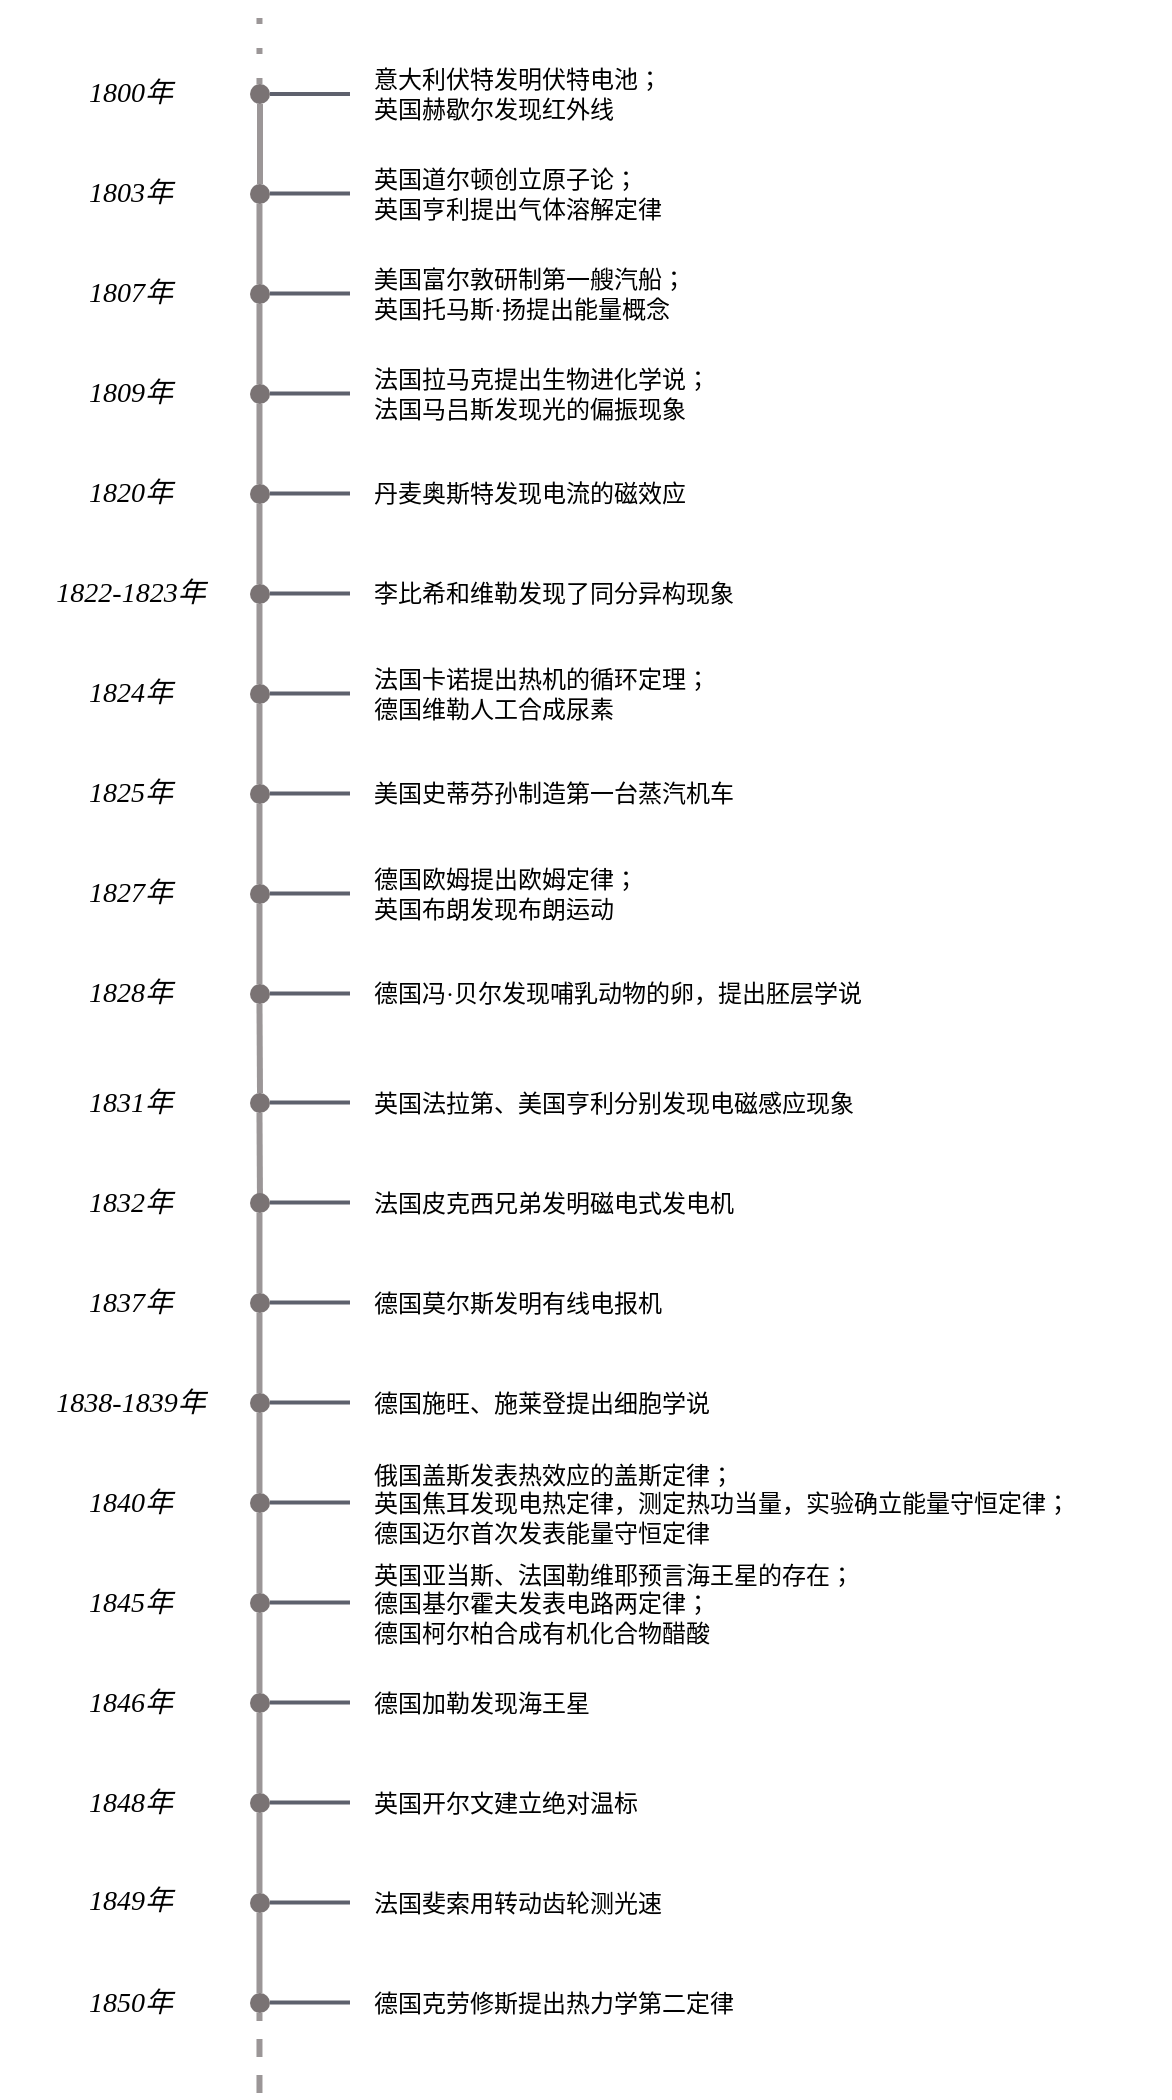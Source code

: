 <mxfile version="21.2.1" type="device">
  <diagram name="第 1 页" id="E8oEpTzGUvyuNaN51fWy">
    <mxGraphModel dx="657" dy="426" grid="1" gridSize="10" guides="1" tooltips="1" connect="1" arrows="1" fold="1" page="1" pageScale="1" pageWidth="827" pageHeight="1169" math="0" shadow="0">
      <root>
        <mxCell id="0" />
        <mxCell id="1" parent="0" />
        <mxCell id="lFroKfWNAPlT9c4xP5ak-36" value="" style="ellipse;whiteSpace=wrap;html=1;aspect=fixed;strokeColor=none;fillColor=#7a7374;" parent="1" vertex="1">
          <mxGeometry x="270" y="80" width="10" height="10" as="geometry" />
        </mxCell>
        <mxCell id="lFroKfWNAPlT9c4xP5ak-37" value="" style="ellipse;whiteSpace=wrap;html=1;aspect=fixed;strokeColor=none;fillColor=#7a7374;" parent="1" vertex="1">
          <mxGeometry x="270" y="130" width="10" height="10" as="geometry" />
        </mxCell>
        <mxCell id="lFroKfWNAPlT9c4xP5ak-38" value="" style="ellipse;whiteSpace=wrap;html=1;aspect=fixed;strokeColor=none;fillColor=#7a7374;" parent="1" vertex="1">
          <mxGeometry x="270" y="180" width="10" height="10" as="geometry" />
        </mxCell>
        <mxCell id="lFroKfWNAPlT9c4xP5ak-39" value="" style="ellipse;whiteSpace=wrap;html=1;aspect=fixed;strokeColor=none;fillColor=#7a7374;" parent="1" vertex="1">
          <mxGeometry x="270" y="230" width="10" height="10" as="geometry" />
        </mxCell>
        <mxCell id="lFroKfWNAPlT9c4xP5ak-40" value="" style="ellipse;whiteSpace=wrap;html=1;aspect=fixed;strokeColor=none;fillColor=#7a7374;" parent="1" vertex="1">
          <mxGeometry x="270" y="280" width="10" height="10" as="geometry" />
        </mxCell>
        <mxCell id="lFroKfWNAPlT9c4xP5ak-41" value="" style="ellipse;whiteSpace=wrap;html=1;aspect=fixed;strokeColor=none;fillColor=#7a7374;" parent="1" vertex="1">
          <mxGeometry x="270" y="330" width="10" height="10" as="geometry" />
        </mxCell>
        <mxCell id="lFroKfWNAPlT9c4xP5ak-42" value="" style="ellipse;whiteSpace=wrap;html=1;aspect=fixed;strokeColor=none;fillColor=#7a7374;" parent="1" vertex="1">
          <mxGeometry x="270" y="380" width="10" height="10" as="geometry" />
        </mxCell>
        <mxCell id="lFroKfWNAPlT9c4xP5ak-43" value="" style="ellipse;whiteSpace=wrap;html=1;aspect=fixed;strokeColor=none;fillColor=#7a7374;" parent="1" vertex="1">
          <mxGeometry x="270" y="430" width="10" height="10" as="geometry" />
        </mxCell>
        <mxCell id="lFroKfWNAPlT9c4xP5ak-44" value="" style="ellipse;whiteSpace=wrap;html=1;aspect=fixed;strokeColor=none;fillColor=#7a7374;" parent="1" vertex="1">
          <mxGeometry x="270" y="480" width="10" height="10" as="geometry" />
        </mxCell>
        <mxCell id="lFroKfWNAPlT9c4xP5ak-45" value="" style="ellipse;whiteSpace=wrap;html=1;aspect=fixed;strokeColor=none;fillColor=#7a7374;" parent="1" vertex="1">
          <mxGeometry x="270" y="530" width="10" height="10" as="geometry" />
        </mxCell>
        <mxCell id="lFroKfWNAPlT9c4xP5ak-46" value="" style="ellipse;whiteSpace=wrap;html=1;aspect=fixed;strokeColor=none;fillColor=#7a7374;" parent="1" vertex="1">
          <mxGeometry x="270" y="584.5" width="10" height="10" as="geometry" />
        </mxCell>
        <mxCell id="lFroKfWNAPlT9c4xP5ak-47" value="" style="ellipse;whiteSpace=wrap;html=1;aspect=fixed;strokeColor=none;fillColor=#7a7374;" parent="1" vertex="1">
          <mxGeometry x="270" y="634.5" width="10" height="10" as="geometry" />
        </mxCell>
        <mxCell id="lFroKfWNAPlT9c4xP5ak-48" value="" style="ellipse;whiteSpace=wrap;html=1;aspect=fixed;strokeColor=none;fillColor=#7a7374;" parent="1" vertex="1">
          <mxGeometry x="270" y="684.5" width="10" height="10" as="geometry" />
        </mxCell>
        <mxCell id="lFroKfWNAPlT9c4xP5ak-49" value="" style="ellipse;whiteSpace=wrap;html=1;aspect=fixed;strokeColor=none;fillColor=#7a7374;" parent="1" vertex="1">
          <mxGeometry x="270" y="734.5" width="10" height="10" as="geometry" />
        </mxCell>
        <mxCell id="lFroKfWNAPlT9c4xP5ak-50" value="" style="ellipse;whiteSpace=wrap;html=1;aspect=fixed;strokeColor=none;fillColor=#7a7374;" parent="1" vertex="1">
          <mxGeometry x="270" y="784.5" width="10" height="10" as="geometry" />
        </mxCell>
        <mxCell id="lFroKfWNAPlT9c4xP5ak-51" value="" style="ellipse;whiteSpace=wrap;html=1;aspect=fixed;strokeColor=none;fillColor=#7a7374;" parent="1" vertex="1">
          <mxGeometry x="270" y="834.5" width="10" height="10" as="geometry" />
        </mxCell>
        <mxCell id="lFroKfWNAPlT9c4xP5ak-52" value="" style="ellipse;whiteSpace=wrap;html=1;aspect=fixed;strokeColor=none;fillColor=#7a7374;" parent="1" vertex="1">
          <mxGeometry x="270" y="884.5" width="10" height="10" as="geometry" />
        </mxCell>
        <mxCell id="lFroKfWNAPlT9c4xP5ak-53" value="" style="ellipse;whiteSpace=wrap;html=1;aspect=fixed;strokeColor=none;fillColor=#7a7374;" parent="1" vertex="1">
          <mxGeometry x="270" y="934.5" width="10" height="10" as="geometry" />
        </mxCell>
        <mxCell id="lFroKfWNAPlT9c4xP5ak-54" value="" style="ellipse;whiteSpace=wrap;html=1;aspect=fixed;strokeColor=none;fillColor=#7a7374;" parent="1" vertex="1">
          <mxGeometry x="270" y="984.5" width="10" height="10" as="geometry" />
        </mxCell>
        <mxCell id="lFroKfWNAPlT9c4xP5ak-55" value="" style="ellipse;whiteSpace=wrap;html=1;aspect=fixed;strokeColor=none;fillColor=#7a7374;" parent="1" vertex="1">
          <mxGeometry x="270" y="1034.5" width="10" height="10" as="geometry" />
        </mxCell>
        <mxCell id="lFroKfWNAPlT9c4xP5ak-58" value="" style="endArrow=none;html=1;rounded=1;entryX=0.5;entryY=1;entryDx=0;entryDy=0;exitX=0.5;exitY=0;exitDx=0;exitDy=0;strokeColor=#7a7374;strokeWidth=3;opacity=75;" parent="1" source="lFroKfWNAPlT9c4xP5ak-37" target="lFroKfWNAPlT9c4xP5ak-36" edge="1">
          <mxGeometry width="50" height="50" relative="1" as="geometry">
            <mxPoint x="290" y="130" as="sourcePoint" />
            <mxPoint x="350" y="100" as="targetPoint" />
          </mxGeometry>
        </mxCell>
        <mxCell id="lFroKfWNAPlT9c4xP5ak-59" value="" style="endArrow=none;html=1;rounded=1;entryX=0.5;entryY=1;entryDx=0;entryDy=0;exitX=0.5;exitY=0;exitDx=0;exitDy=0;strokeColor=#7a7374;strokeWidth=3;opacity=75;dashed=1;dashPattern=1 4;" parent="1" edge="1">
          <mxGeometry width="50" height="50" relative="1" as="geometry">
            <mxPoint x="274.74" y="80" as="sourcePoint" />
            <mxPoint x="274.74" y="40" as="targetPoint" />
          </mxGeometry>
        </mxCell>
        <mxCell id="lFroKfWNAPlT9c4xP5ak-60" value="" style="endArrow=none;html=1;rounded=1;entryX=0.5;entryY=1;entryDx=0;entryDy=0;exitX=0.5;exitY=0;exitDx=0;exitDy=0;strokeColor=#7a7374;strokeWidth=3;opacity=75;" parent="1" edge="1">
          <mxGeometry width="50" height="50" relative="1" as="geometry">
            <mxPoint x="274.74" y="180" as="sourcePoint" />
            <mxPoint x="274.74" y="140" as="targetPoint" />
          </mxGeometry>
        </mxCell>
        <mxCell id="lFroKfWNAPlT9c4xP5ak-61" value="" style="endArrow=none;html=1;rounded=1;entryX=0.5;entryY=1;entryDx=0;entryDy=0;exitX=0.5;exitY=0;exitDx=0;exitDy=0;strokeColor=#7a7374;strokeWidth=3;opacity=75;" parent="1" edge="1">
          <mxGeometry width="50" height="50" relative="1" as="geometry">
            <mxPoint x="274.74" y="230" as="sourcePoint" />
            <mxPoint x="274.74" y="190" as="targetPoint" />
          </mxGeometry>
        </mxCell>
        <mxCell id="lFroKfWNAPlT9c4xP5ak-62" value="" style="endArrow=none;html=1;rounded=1;entryX=0.5;entryY=1;entryDx=0;entryDy=0;exitX=0.5;exitY=0;exitDx=0;exitDy=0;strokeColor=#7a7374;strokeWidth=3;opacity=75;" parent="1" edge="1">
          <mxGeometry width="50" height="50" relative="1" as="geometry">
            <mxPoint x="274.74" y="280" as="sourcePoint" />
            <mxPoint x="274.74" y="240" as="targetPoint" />
          </mxGeometry>
        </mxCell>
        <mxCell id="lFroKfWNAPlT9c4xP5ak-63" value="" style="endArrow=none;html=1;rounded=1;entryX=0.5;entryY=1;entryDx=0;entryDy=0;exitX=0.5;exitY=0;exitDx=0;exitDy=0;strokeColor=#7a7374;strokeWidth=3;opacity=75;" parent="1" edge="1">
          <mxGeometry width="50" height="50" relative="1" as="geometry">
            <mxPoint x="274.74" y="330" as="sourcePoint" />
            <mxPoint x="274.74" y="290" as="targetPoint" />
          </mxGeometry>
        </mxCell>
        <mxCell id="lFroKfWNAPlT9c4xP5ak-64" value="" style="endArrow=none;html=1;rounded=1;entryX=0.5;entryY=1;entryDx=0;entryDy=0;exitX=0.5;exitY=0;exitDx=0;exitDy=0;strokeColor=#7a7374;strokeWidth=3;opacity=75;" parent="1" edge="1">
          <mxGeometry width="50" height="50" relative="1" as="geometry">
            <mxPoint x="274.74" y="380" as="sourcePoint" />
            <mxPoint x="274.74" y="340" as="targetPoint" />
          </mxGeometry>
        </mxCell>
        <mxCell id="lFroKfWNAPlT9c4xP5ak-65" value="" style="endArrow=none;html=1;rounded=1;entryX=0.5;entryY=1;entryDx=0;entryDy=0;exitX=0.5;exitY=0;exitDx=0;exitDy=0;strokeColor=#7a7374;strokeWidth=3;opacity=75;" parent="1" edge="1">
          <mxGeometry width="50" height="50" relative="1" as="geometry">
            <mxPoint x="274.74" y="430" as="sourcePoint" />
            <mxPoint x="274.74" y="390" as="targetPoint" />
          </mxGeometry>
        </mxCell>
        <mxCell id="lFroKfWNAPlT9c4xP5ak-66" value="" style="endArrow=none;html=1;rounded=1;entryX=0.5;entryY=1;entryDx=0;entryDy=0;exitX=0.5;exitY=0;exitDx=0;exitDy=0;strokeColor=#7a7374;strokeWidth=3;opacity=75;" parent="1" edge="1">
          <mxGeometry width="50" height="50" relative="1" as="geometry">
            <mxPoint x="274.74" y="480" as="sourcePoint" />
            <mxPoint x="274.74" y="440" as="targetPoint" />
          </mxGeometry>
        </mxCell>
        <mxCell id="lFroKfWNAPlT9c4xP5ak-67" value="" style="endArrow=none;html=1;rounded=1;entryX=0.5;entryY=1;entryDx=0;entryDy=0;exitX=0.5;exitY=0;exitDx=0;exitDy=0;strokeColor=#7a7374;strokeWidth=3;opacity=75;" parent="1" edge="1">
          <mxGeometry width="50" height="50" relative="1" as="geometry">
            <mxPoint x="274.74" y="530" as="sourcePoint" />
            <mxPoint x="274.74" y="490" as="targetPoint" />
          </mxGeometry>
        </mxCell>
        <mxCell id="lFroKfWNAPlT9c4xP5ak-69" value="" style="endArrow=none;html=1;rounded=1;entryX=0.5;entryY=1;entryDx=0;entryDy=0;strokeColor=#7a7374;strokeWidth=3;opacity=75;exitX=0.5;exitY=0;exitDx=0;exitDy=0;" parent="1" source="lFroKfWNAPlT9c4xP5ak-46" edge="1">
          <mxGeometry width="50" height="50" relative="1" as="geometry">
            <mxPoint x="275" y="580" as="sourcePoint" />
            <mxPoint x="274.74" y="540" as="targetPoint" />
          </mxGeometry>
        </mxCell>
        <mxCell id="lFroKfWNAPlT9c4xP5ak-70" value="" style="endArrow=none;html=1;rounded=1;entryX=0.5;entryY=1;entryDx=0;entryDy=0;strokeColor=#7a7374;strokeWidth=3;opacity=75;exitX=0.5;exitY=0;exitDx=0;exitDy=0;" parent="1" edge="1">
          <mxGeometry width="50" height="50" relative="1" as="geometry">
            <mxPoint x="275" y="639.5" as="sourcePoint" />
            <mxPoint x="274.74" y="594.5" as="targetPoint" />
          </mxGeometry>
        </mxCell>
        <mxCell id="lFroKfWNAPlT9c4xP5ak-71" value="" style="endArrow=none;html=1;rounded=1;entryX=0.5;entryY=1;entryDx=0;entryDy=0;exitX=0.5;exitY=0;exitDx=0;exitDy=0;strokeColor=#7a7374;strokeWidth=3;opacity=75;" parent="1" edge="1">
          <mxGeometry width="50" height="50" relative="1" as="geometry">
            <mxPoint x="274.74" y="684.5" as="sourcePoint" />
            <mxPoint x="274.74" y="644.5" as="targetPoint" />
          </mxGeometry>
        </mxCell>
        <mxCell id="lFroKfWNAPlT9c4xP5ak-72" value="" style="endArrow=none;html=1;rounded=1;entryX=0.5;entryY=1;entryDx=0;entryDy=0;exitX=0.5;exitY=0;exitDx=0;exitDy=0;strokeColor=#7a7374;strokeWidth=3;opacity=75;" parent="1" edge="1">
          <mxGeometry width="50" height="50" relative="1" as="geometry">
            <mxPoint x="274.74" y="734.5" as="sourcePoint" />
            <mxPoint x="274.74" y="694.5" as="targetPoint" />
          </mxGeometry>
        </mxCell>
        <mxCell id="lFroKfWNAPlT9c4xP5ak-73" value="" style="endArrow=none;html=1;rounded=1;entryX=0.5;entryY=1;entryDx=0;entryDy=0;exitX=0.5;exitY=0;exitDx=0;exitDy=0;strokeColor=#7a7374;strokeWidth=3;opacity=75;" parent="1" edge="1">
          <mxGeometry width="50" height="50" relative="1" as="geometry">
            <mxPoint x="274.74" y="784.5" as="sourcePoint" />
            <mxPoint x="274.74" y="744.5" as="targetPoint" />
          </mxGeometry>
        </mxCell>
        <mxCell id="lFroKfWNAPlT9c4xP5ak-74" value="" style="endArrow=none;html=1;rounded=1;entryX=0.5;entryY=1;entryDx=0;entryDy=0;exitX=0.5;exitY=0;exitDx=0;exitDy=0;strokeColor=#7a7374;strokeWidth=3;opacity=75;" parent="1" edge="1">
          <mxGeometry width="50" height="50" relative="1" as="geometry">
            <mxPoint x="274.74" y="834.5" as="sourcePoint" />
            <mxPoint x="274.74" y="794.5" as="targetPoint" />
          </mxGeometry>
        </mxCell>
        <mxCell id="lFroKfWNAPlT9c4xP5ak-75" value="" style="endArrow=none;html=1;rounded=1;entryX=0.5;entryY=1;entryDx=0;entryDy=0;exitX=0.5;exitY=0;exitDx=0;exitDy=0;strokeColor=#7a7374;strokeWidth=3;opacity=75;" parent="1" edge="1">
          <mxGeometry width="50" height="50" relative="1" as="geometry">
            <mxPoint x="274.74" y="884.5" as="sourcePoint" />
            <mxPoint x="274.74" y="844.5" as="targetPoint" />
          </mxGeometry>
        </mxCell>
        <mxCell id="lFroKfWNAPlT9c4xP5ak-76" value="" style="endArrow=none;html=1;rounded=1;entryX=0.5;entryY=1;entryDx=0;entryDy=0;exitX=0.5;exitY=0;exitDx=0;exitDy=0;strokeColor=#7a7374;strokeWidth=3;opacity=75;" parent="1" edge="1">
          <mxGeometry width="50" height="50" relative="1" as="geometry">
            <mxPoint x="274.74" y="934.5" as="sourcePoint" />
            <mxPoint x="274.74" y="894.5" as="targetPoint" />
          </mxGeometry>
        </mxCell>
        <mxCell id="lFroKfWNAPlT9c4xP5ak-77" value="" style="endArrow=none;html=1;rounded=1;entryX=0.5;entryY=1;entryDx=0;entryDy=0;exitX=0.5;exitY=0;exitDx=0;exitDy=0;strokeColor=#7a7374;strokeWidth=3;opacity=75;" parent="1" edge="1">
          <mxGeometry width="50" height="50" relative="1" as="geometry">
            <mxPoint x="274.74" y="984.5" as="sourcePoint" />
            <mxPoint x="274.74" y="944.5" as="targetPoint" />
          </mxGeometry>
        </mxCell>
        <mxCell id="lFroKfWNAPlT9c4xP5ak-78" value="" style="endArrow=none;html=1;rounded=1;entryX=0.5;entryY=1;entryDx=0;entryDy=0;exitX=0.5;exitY=0;exitDx=0;exitDy=0;strokeColor=#7a7374;strokeWidth=3;opacity=75;" parent="1" edge="1">
          <mxGeometry width="50" height="50" relative="1" as="geometry">
            <mxPoint x="274.74" y="1034.5" as="sourcePoint" />
            <mxPoint x="274.74" y="994.5" as="targetPoint" />
          </mxGeometry>
        </mxCell>
        <mxCell id="lFroKfWNAPlT9c4xP5ak-79" value="" style="endArrow=none;html=1;rounded=1;entryX=0.5;entryY=1;entryDx=0;entryDy=0;exitX=0.5;exitY=0;exitDx=0;exitDy=0;strokeColor=#7a7374;strokeWidth=3;opacity=75;dashed=1;" parent="1" edge="1">
          <mxGeometry width="50" height="50" relative="1" as="geometry">
            <mxPoint x="274.74" y="1084.5" as="sourcePoint" />
            <mxPoint x="274.74" y="1044.5" as="targetPoint" />
          </mxGeometry>
        </mxCell>
        <mxCell id="lFroKfWNAPlT9c4xP5ak-86" value="&lt;span style=&quot;font-size: 14px;&quot;&gt;&lt;i&gt;1800年&lt;/i&gt;&lt;/span&gt;" style="text;strokeColor=none;fillColor=none;html=1;fontSize=7;fontStyle=0;verticalAlign=middle;align=center;fontFamily=Comic Sans MS;" parent="1" vertex="1">
          <mxGeometry x="160" y="75" width="100" height="20" as="geometry" />
        </mxCell>
        <mxCell id="lFroKfWNAPlT9c4xP5ak-102" value="" style="endArrow=none;html=1;rounded=1;exitX=1;exitY=0.5;exitDx=0;exitDy=0;strokeColor=#5e616d;strokeWidth=2;" parent="1" source="lFroKfWNAPlT9c4xP5ak-36" edge="1">
          <mxGeometry width="50" height="50" relative="1" as="geometry">
            <mxPoint x="350" y="95" as="sourcePoint" />
            <mxPoint x="320" y="85" as="targetPoint" />
          </mxGeometry>
        </mxCell>
        <mxCell id="lFroKfWNAPlT9c4xP5ak-103" value="" style="endArrow=none;html=1;rounded=1;exitX=1;exitY=0.5;exitDx=0;exitDy=0;strokeColor=#5e616d;strokeWidth=2;" parent="1" edge="1">
          <mxGeometry width="50" height="50" relative="1" as="geometry">
            <mxPoint x="280" y="134.69" as="sourcePoint" />
            <mxPoint x="320" y="134.69" as="targetPoint" />
          </mxGeometry>
        </mxCell>
        <mxCell id="lFroKfWNAPlT9c4xP5ak-104" value="" style="endArrow=none;html=1;rounded=1;exitX=1;exitY=0.5;exitDx=0;exitDy=0;strokeColor=#5e616d;strokeWidth=2;" parent="1" edge="1">
          <mxGeometry width="50" height="50" relative="1" as="geometry">
            <mxPoint x="280" y="184.69" as="sourcePoint" />
            <mxPoint x="320" y="184.69" as="targetPoint" />
          </mxGeometry>
        </mxCell>
        <mxCell id="lFroKfWNAPlT9c4xP5ak-105" value="" style="endArrow=none;html=1;rounded=1;exitX=1;exitY=0.5;exitDx=0;exitDy=0;strokeColor=#5e616d;strokeWidth=2;" parent="1" edge="1">
          <mxGeometry width="50" height="50" relative="1" as="geometry">
            <mxPoint x="280" y="234.69" as="sourcePoint" />
            <mxPoint x="320" y="234.69" as="targetPoint" />
          </mxGeometry>
        </mxCell>
        <mxCell id="lFroKfWNAPlT9c4xP5ak-106" value="" style="endArrow=none;html=1;rounded=1;exitX=1;exitY=0.5;exitDx=0;exitDy=0;strokeColor=#5e616d;strokeWidth=2;" parent="1" edge="1">
          <mxGeometry width="50" height="50" relative="1" as="geometry">
            <mxPoint x="280" y="284.69" as="sourcePoint" />
            <mxPoint x="320" y="284.69" as="targetPoint" />
          </mxGeometry>
        </mxCell>
        <mxCell id="lFroKfWNAPlT9c4xP5ak-107" value="" style="endArrow=none;html=1;rounded=1;exitX=1;exitY=0.5;exitDx=0;exitDy=0;strokeColor=#5e616d;strokeWidth=2;" parent="1" edge="1">
          <mxGeometry width="50" height="50" relative="1" as="geometry">
            <mxPoint x="280" y="334.69" as="sourcePoint" />
            <mxPoint x="320" y="334.69" as="targetPoint" />
          </mxGeometry>
        </mxCell>
        <mxCell id="lFroKfWNAPlT9c4xP5ak-108" value="" style="endArrow=none;html=1;rounded=1;exitX=1;exitY=0.5;exitDx=0;exitDy=0;strokeColor=#5e616d;strokeWidth=2;" parent="1" edge="1">
          <mxGeometry width="50" height="50" relative="1" as="geometry">
            <mxPoint x="280" y="384.69" as="sourcePoint" />
            <mxPoint x="320" y="384.69" as="targetPoint" />
          </mxGeometry>
        </mxCell>
        <mxCell id="lFroKfWNAPlT9c4xP5ak-109" value="" style="endArrow=none;html=1;rounded=1;exitX=1;exitY=0.5;exitDx=0;exitDy=0;strokeColor=#5e616d;strokeWidth=2;" parent="1" edge="1">
          <mxGeometry width="50" height="50" relative="1" as="geometry">
            <mxPoint x="280" y="434.69" as="sourcePoint" />
            <mxPoint x="320" y="434.69" as="targetPoint" />
          </mxGeometry>
        </mxCell>
        <mxCell id="lFroKfWNAPlT9c4xP5ak-110" value="" style="endArrow=none;html=1;rounded=1;exitX=1;exitY=0.5;exitDx=0;exitDy=0;strokeColor=#5e616d;strokeWidth=2;" parent="1" edge="1">
          <mxGeometry width="50" height="50" relative="1" as="geometry">
            <mxPoint x="280" y="484.69" as="sourcePoint" />
            <mxPoint x="320" y="484.69" as="targetPoint" />
          </mxGeometry>
        </mxCell>
        <mxCell id="lFroKfWNAPlT9c4xP5ak-111" value="" style="endArrow=none;html=1;rounded=1;exitX=1;exitY=0.5;exitDx=0;exitDy=0;strokeColor=#5e616d;strokeWidth=2;" parent="1" edge="1">
          <mxGeometry width="50" height="50" relative="1" as="geometry">
            <mxPoint x="280" y="534.69" as="sourcePoint" />
            <mxPoint x="320" y="534.69" as="targetPoint" />
          </mxGeometry>
        </mxCell>
        <mxCell id="lFroKfWNAPlT9c4xP5ak-112" value="" style="endArrow=none;html=1;rounded=1;exitX=1;exitY=0.5;exitDx=0;exitDy=0;strokeColor=#5e616d;strokeWidth=2;" parent="1" edge="1">
          <mxGeometry width="50" height="50" relative="1" as="geometry">
            <mxPoint x="280" y="589.19" as="sourcePoint" />
            <mxPoint x="320" y="589.19" as="targetPoint" />
          </mxGeometry>
        </mxCell>
        <mxCell id="lFroKfWNAPlT9c4xP5ak-113" value="" style="endArrow=none;html=1;rounded=1;exitX=1;exitY=0.5;exitDx=0;exitDy=0;strokeColor=#5e616d;strokeWidth=2;" parent="1" edge="1">
          <mxGeometry width="50" height="50" relative="1" as="geometry">
            <mxPoint x="280" y="639.19" as="sourcePoint" />
            <mxPoint x="320" y="639.19" as="targetPoint" />
          </mxGeometry>
        </mxCell>
        <mxCell id="lFroKfWNAPlT9c4xP5ak-114" value="" style="endArrow=none;html=1;rounded=1;exitX=1;exitY=0.5;exitDx=0;exitDy=0;strokeColor=#5e616d;strokeWidth=2;" parent="1" edge="1">
          <mxGeometry width="50" height="50" relative="1" as="geometry">
            <mxPoint x="280" y="689.19" as="sourcePoint" />
            <mxPoint x="320" y="689.19" as="targetPoint" />
          </mxGeometry>
        </mxCell>
        <mxCell id="lFroKfWNAPlT9c4xP5ak-115" value="" style="endArrow=none;html=1;rounded=1;exitX=1;exitY=0.5;exitDx=0;exitDy=0;strokeColor=#5e616d;strokeWidth=2;" parent="1" edge="1">
          <mxGeometry width="50" height="50" relative="1" as="geometry">
            <mxPoint x="280" y="739.19" as="sourcePoint" />
            <mxPoint x="320" y="739.19" as="targetPoint" />
          </mxGeometry>
        </mxCell>
        <mxCell id="lFroKfWNAPlT9c4xP5ak-116" value="" style="endArrow=none;html=1;rounded=1;exitX=1;exitY=0.5;exitDx=0;exitDy=0;strokeColor=#5e616d;strokeWidth=2;" parent="1" edge="1">
          <mxGeometry width="50" height="50" relative="1" as="geometry">
            <mxPoint x="280" y="789.19" as="sourcePoint" />
            <mxPoint x="320" y="789.19" as="targetPoint" />
          </mxGeometry>
        </mxCell>
        <mxCell id="lFroKfWNAPlT9c4xP5ak-117" value="" style="endArrow=none;html=1;rounded=1;exitX=1;exitY=0.5;exitDx=0;exitDy=0;strokeColor=#5e616d;strokeWidth=2;" parent="1" edge="1">
          <mxGeometry width="50" height="50" relative="1" as="geometry">
            <mxPoint x="280" y="839.19" as="sourcePoint" />
            <mxPoint x="320" y="839.19" as="targetPoint" />
          </mxGeometry>
        </mxCell>
        <mxCell id="lFroKfWNAPlT9c4xP5ak-118" value="" style="endArrow=none;html=1;rounded=1;exitX=1;exitY=0.5;exitDx=0;exitDy=0;strokeColor=#5e616d;strokeWidth=2;" parent="1" edge="1">
          <mxGeometry width="50" height="50" relative="1" as="geometry">
            <mxPoint x="280" y="889.19" as="sourcePoint" />
            <mxPoint x="320" y="889.19" as="targetPoint" />
          </mxGeometry>
        </mxCell>
        <mxCell id="lFroKfWNAPlT9c4xP5ak-119" value="" style="endArrow=none;html=1;rounded=1;exitX=1;exitY=0.5;exitDx=0;exitDy=0;strokeColor=#5e616d;strokeWidth=2;" parent="1" edge="1">
          <mxGeometry width="50" height="50" relative="1" as="geometry">
            <mxPoint x="280" y="939.19" as="sourcePoint" />
            <mxPoint x="320" y="939.19" as="targetPoint" />
          </mxGeometry>
        </mxCell>
        <mxCell id="lFroKfWNAPlT9c4xP5ak-120" value="" style="endArrow=none;html=1;rounded=1;exitX=1;exitY=0.5;exitDx=0;exitDy=0;strokeColor=#5e616d;strokeWidth=2;" parent="1" edge="1">
          <mxGeometry width="50" height="50" relative="1" as="geometry">
            <mxPoint x="280" y="989.19" as="sourcePoint" />
            <mxPoint x="320" y="989.19" as="targetPoint" />
          </mxGeometry>
        </mxCell>
        <mxCell id="lFroKfWNAPlT9c4xP5ak-121" value="" style="endArrow=none;html=1;rounded=1;exitX=1;exitY=0.5;exitDx=0;exitDy=0;strokeColor=#5e616d;strokeWidth=2;" parent="1" edge="1">
          <mxGeometry width="50" height="50" relative="1" as="geometry">
            <mxPoint x="280" y="1039.19" as="sourcePoint" />
            <mxPoint x="320" y="1039.19" as="targetPoint" />
          </mxGeometry>
        </mxCell>
        <mxCell id="lFroKfWNAPlT9c4xP5ak-122" value="&lt;span style=&quot;font-size: 14px;&quot;&gt;&lt;i&gt;1803&lt;/i&gt;&lt;/span&gt;&lt;i style=&quot;border-color: var(--border-color); font-size: 14px;&quot;&gt;年&lt;/i&gt;" style="text;strokeColor=none;fillColor=none;html=1;fontSize=7;fontStyle=0;verticalAlign=middle;align=center;fontFamily=Comic Sans MS;" parent="1" vertex="1">
          <mxGeometry x="160" y="125" width="100" height="20" as="geometry" />
        </mxCell>
        <mxCell id="lFroKfWNAPlT9c4xP5ak-123" value="&lt;span style=&quot;font-size: 14px;&quot;&gt;&lt;i&gt;1807&lt;/i&gt;&lt;/span&gt;&lt;i style=&quot;border-color: var(--border-color); font-size: 14px;&quot;&gt;年&lt;/i&gt;" style="text;strokeColor=none;fillColor=none;html=1;fontSize=7;fontStyle=0;verticalAlign=middle;align=center;fontFamily=Comic Sans MS;" parent="1" vertex="1">
          <mxGeometry x="160" y="175" width="100" height="20" as="geometry" />
        </mxCell>
        <mxCell id="lFroKfWNAPlT9c4xP5ak-124" value="&lt;span style=&quot;font-size: 14px;&quot;&gt;&lt;i&gt;1809&lt;/i&gt;&lt;/span&gt;&lt;i style=&quot;border-color: var(--border-color); font-size: 14px;&quot;&gt;年&lt;/i&gt;" style="text;strokeColor=none;fillColor=none;html=1;fontSize=7;fontStyle=0;verticalAlign=middle;align=center;fontFamily=Comic Sans MS;" parent="1" vertex="1">
          <mxGeometry x="160" y="225" width="100" height="20" as="geometry" />
        </mxCell>
        <mxCell id="lFroKfWNAPlT9c4xP5ak-125" value="&lt;span style=&quot;font-size: 14px;&quot;&gt;&lt;i&gt;1820&lt;/i&gt;&lt;/span&gt;&lt;i style=&quot;border-color: var(--border-color); font-size: 14px;&quot;&gt;年&lt;/i&gt;" style="text;strokeColor=none;fillColor=none;html=1;fontSize=7;fontStyle=0;verticalAlign=middle;align=center;fontFamily=Comic Sans MS;" parent="1" vertex="1">
          <mxGeometry x="160" y="275" width="100" height="20" as="geometry" />
        </mxCell>
        <mxCell id="lFroKfWNAPlT9c4xP5ak-126" value="&lt;span style=&quot;font-size: 14px;&quot;&gt;&lt;i&gt;1822-1823&lt;/i&gt;&lt;/span&gt;&lt;i style=&quot;border-color: var(--border-color); font-size: 14px;&quot;&gt;年&lt;/i&gt;" style="text;strokeColor=none;fillColor=none;html=1;fontSize=7;fontStyle=0;verticalAlign=middle;align=center;fontFamily=Comic Sans MS;" parent="1" vertex="1">
          <mxGeometry x="160" y="325" width="100" height="20" as="geometry" />
        </mxCell>
        <mxCell id="lFroKfWNAPlT9c4xP5ak-127" value="&lt;span style=&quot;font-size: 14px;&quot;&gt;&lt;i&gt;1824&lt;/i&gt;&lt;/span&gt;&lt;i style=&quot;border-color: var(--border-color); font-size: 14px;&quot;&gt;年&lt;/i&gt;" style="text;strokeColor=none;fillColor=none;html=1;fontSize=7;fontStyle=0;verticalAlign=middle;align=center;fontFamily=Comic Sans MS;" parent="1" vertex="1">
          <mxGeometry x="160" y="374.5" width="100" height="20" as="geometry" />
        </mxCell>
        <mxCell id="lFroKfWNAPlT9c4xP5ak-128" value="&lt;span style=&quot;font-size: 14px;&quot;&gt;&lt;i&gt;1825&lt;/i&gt;&lt;/span&gt;&lt;i style=&quot;border-color: var(--border-color); font-size: 14px;&quot;&gt;年&lt;/i&gt;" style="text;strokeColor=none;fillColor=none;html=1;fontSize=7;fontStyle=0;verticalAlign=middle;align=center;fontFamily=Comic Sans MS;" parent="1" vertex="1">
          <mxGeometry x="160" y="424.5" width="100" height="20" as="geometry" />
        </mxCell>
        <mxCell id="lFroKfWNAPlT9c4xP5ak-129" value="&lt;span style=&quot;font-size: 14px;&quot;&gt;&lt;i&gt;1827&lt;/i&gt;&lt;/span&gt;&lt;i style=&quot;border-color: var(--border-color); font-size: 14px;&quot;&gt;年&lt;/i&gt;" style="text;strokeColor=none;fillColor=none;html=1;fontSize=7;fontStyle=0;verticalAlign=middle;align=center;fontFamily=Comic Sans MS;" parent="1" vertex="1">
          <mxGeometry x="160" y="474.5" width="100" height="20" as="geometry" />
        </mxCell>
        <mxCell id="lFroKfWNAPlT9c4xP5ak-130" value="&lt;span style=&quot;font-size: 14px;&quot;&gt;&lt;i&gt;1828&lt;/i&gt;&lt;/span&gt;&lt;i style=&quot;border-color: var(--border-color); font-size: 14px;&quot;&gt;年&lt;/i&gt;" style="text;strokeColor=none;fillColor=none;html=1;fontSize=7;fontStyle=0;verticalAlign=middle;align=center;fontFamily=Comic Sans MS;" parent="1" vertex="1">
          <mxGeometry x="160" y="524.5" width="100" height="20" as="geometry" />
        </mxCell>
        <mxCell id="lFroKfWNAPlT9c4xP5ak-131" value="&lt;span style=&quot;font-size: 14px;&quot;&gt;&lt;i&gt;1831&lt;/i&gt;&lt;/span&gt;&lt;i style=&quot;border-color: var(--border-color); font-size: 14px;&quot;&gt;年&lt;/i&gt;" style="text;strokeColor=none;fillColor=none;html=1;fontSize=7;fontStyle=0;verticalAlign=middle;align=center;fontFamily=Comic Sans MS;" parent="1" vertex="1">
          <mxGeometry x="145" y="579.5" width="130" height="20" as="geometry" />
        </mxCell>
        <mxCell id="lFroKfWNAPlT9c4xP5ak-132" value="&lt;span style=&quot;font-size: 14px;&quot;&gt;&lt;i&gt;1832&lt;/i&gt;&lt;/span&gt;&lt;i style=&quot;border-color: var(--border-color); font-size: 14px;&quot;&gt;年&lt;/i&gt;" style="text;strokeColor=none;fillColor=none;html=1;fontSize=7;fontStyle=0;verticalAlign=middle;align=center;fontFamily=Comic Sans MS;" parent="1" vertex="1">
          <mxGeometry x="160" y="629.5" width="100" height="20" as="geometry" />
        </mxCell>
        <mxCell id="lFroKfWNAPlT9c4xP5ak-133" value="&lt;span style=&quot;font-size: 14px;&quot;&gt;&lt;i&gt;1837&lt;/i&gt;&lt;/span&gt;&lt;i style=&quot;border-color: var(--border-color); font-size: 14px;&quot;&gt;年&lt;/i&gt;" style="text;strokeColor=none;fillColor=none;html=1;fontSize=7;fontStyle=0;verticalAlign=middle;align=center;fontFamily=Comic Sans MS;" parent="1" vertex="1">
          <mxGeometry x="160" y="679.75" width="100" height="20" as="geometry" />
        </mxCell>
        <mxCell id="lFroKfWNAPlT9c4xP5ak-134" value="&lt;span style=&quot;font-size: 14px;&quot;&gt;&lt;i&gt;1838-1839&lt;/i&gt;&lt;/span&gt;&lt;i style=&quot;border-color: var(--border-color); font-size: 14px;&quot;&gt;年&lt;/i&gt;" style="text;strokeColor=none;fillColor=none;html=1;fontSize=7;fontStyle=0;verticalAlign=middle;align=center;fontFamily=Comic Sans MS;" parent="1" vertex="1">
          <mxGeometry x="160" y="729.75" width="100" height="20" as="geometry" />
        </mxCell>
        <mxCell id="lFroKfWNAPlT9c4xP5ak-135" value="&lt;span style=&quot;font-size: 14px;&quot;&gt;&lt;i&gt;1840&lt;/i&gt;&lt;/span&gt;&lt;i style=&quot;border-color: var(--border-color); font-size: 14px;&quot;&gt;年&lt;/i&gt;" style="text;strokeColor=none;fillColor=none;html=1;fontSize=7;fontStyle=0;verticalAlign=middle;align=center;fontFamily=Comic Sans MS;" parent="1" vertex="1">
          <mxGeometry x="160" y="779.5" width="100" height="20" as="geometry" />
        </mxCell>
        <mxCell id="lFroKfWNAPlT9c4xP5ak-136" value="&lt;span style=&quot;font-size: 14px;&quot;&gt;&lt;i&gt;1845&lt;/i&gt;&lt;/span&gt;&lt;i style=&quot;border-color: var(--border-color); font-size: 14px;&quot;&gt;年&lt;/i&gt;" style="text;strokeColor=none;fillColor=none;html=1;fontSize=7;fontStyle=0;verticalAlign=middle;align=center;fontFamily=Comic Sans MS;" parent="1" vertex="1">
          <mxGeometry x="160" y="829.75" width="100" height="20" as="geometry" />
        </mxCell>
        <mxCell id="lFroKfWNAPlT9c4xP5ak-137" value="&lt;span style=&quot;font-size: 14px;&quot;&gt;&lt;i&gt;1846&lt;/i&gt;&lt;/span&gt;&lt;i style=&quot;border-color: var(--border-color); font-size: 14px;&quot;&gt;年&lt;/i&gt;" style="text;strokeColor=none;fillColor=none;html=1;fontSize=7;fontStyle=0;verticalAlign=middle;align=center;fontFamily=Comic Sans MS;" parent="1" vertex="1">
          <mxGeometry x="160" y="879.75" width="100" height="20" as="geometry" />
        </mxCell>
        <mxCell id="lFroKfWNAPlT9c4xP5ak-138" value="&lt;span style=&quot;font-size: 14px;&quot;&gt;&lt;i&gt;1848&lt;/i&gt;&lt;/span&gt;&lt;i style=&quot;border-color: var(--border-color); font-size: 14px;&quot;&gt;年&lt;/i&gt;" style="text;strokeColor=none;fillColor=none;html=1;fontSize=7;fontStyle=0;verticalAlign=middle;align=center;fontFamily=Comic Sans MS;" parent="1" vertex="1">
          <mxGeometry x="160" y="929.5" width="100" height="20" as="geometry" />
        </mxCell>
        <mxCell id="lFroKfWNAPlT9c4xP5ak-139" value="&lt;span style=&quot;font-size: 14px;&quot;&gt;&lt;i&gt;1849&lt;/i&gt;&lt;/span&gt;&lt;i style=&quot;border-color: var(--border-color); font-size: 14px;&quot;&gt;年&lt;/i&gt;" style="text;strokeColor=none;fillColor=none;html=1;fontSize=7;fontStyle=0;verticalAlign=middle;align=center;fontFamily=Comic Sans MS;" parent="1" vertex="1">
          <mxGeometry x="160" y="979.25" width="100" height="20" as="geometry" />
        </mxCell>
        <mxCell id="lFroKfWNAPlT9c4xP5ak-140" value="&lt;span style=&quot;font-size: 14px;&quot;&gt;&lt;i&gt;1850&lt;/i&gt;&lt;/span&gt;&lt;i style=&quot;border-color: var(--border-color); font-size: 14px;&quot;&gt;年&lt;/i&gt;" style="text;strokeColor=none;fillColor=none;html=1;fontSize=7;fontStyle=0;verticalAlign=middle;align=center;fontFamily=Comic Sans MS;" parent="1" vertex="1">
          <mxGeometry x="160" y="1029.5" width="100" height="20" as="geometry" />
        </mxCell>
        <mxCell id="lFroKfWNAPlT9c4xP5ak-141" value="&lt;font face=&quot;Times New Roman&quot;&gt;意大利伏特发明伏特电池；&lt;br&gt;英国赫歇尔发现红外线&lt;/font&gt;" style="text;html=1;strokeColor=none;fillColor=none;align=left;verticalAlign=middle;whiteSpace=wrap;rounded=0;" parent="1" vertex="1">
          <mxGeometry x="330" y="75" width="380" height="20" as="geometry" />
        </mxCell>
        <mxCell id="lFroKfWNAPlT9c4xP5ak-142" value="&lt;font face=&quot;Times New Roman&quot;&gt;英国道尔顿创立原子论；&lt;br&gt;英国亨利提出气体溶解定律&lt;/font&gt;" style="text;html=1;strokeColor=none;fillColor=none;align=left;verticalAlign=middle;whiteSpace=wrap;rounded=0;" parent="1" vertex="1">
          <mxGeometry x="330" y="125" width="300" height="20" as="geometry" />
        </mxCell>
        <mxCell id="lFroKfWNAPlT9c4xP5ak-143" value="&lt;font face=&quot;Times New Roman&quot;&gt;美国富尔敦研制第一艘汽船；&lt;br&gt;英国托马斯·扬提出能量概念&lt;/font&gt;" style="text;html=1;strokeColor=none;fillColor=none;align=left;verticalAlign=middle;whiteSpace=wrap;rounded=0;" parent="1" vertex="1">
          <mxGeometry x="330" y="175" width="360" height="20" as="geometry" />
        </mxCell>
        <mxCell id="lFroKfWNAPlT9c4xP5ak-144" value="&lt;font face=&quot;Times New Roman&quot;&gt;法国拉马克提出生物进化学说；&lt;br&gt;法国马吕斯发现光的偏振现象&lt;/font&gt;" style="text;html=1;strokeColor=none;fillColor=none;align=left;verticalAlign=middle;whiteSpace=wrap;rounded=0;" parent="1" vertex="1">
          <mxGeometry x="330" y="225" width="380" height="20" as="geometry" />
        </mxCell>
        <mxCell id="lFroKfWNAPlT9c4xP5ak-145" value="丹麦奥斯特发现电流的磁效应" style="text;html=1;strokeColor=none;fillColor=none;align=left;verticalAlign=middle;whiteSpace=wrap;rounded=0;" parent="1" vertex="1">
          <mxGeometry x="330" y="275" width="400" height="20" as="geometry" />
        </mxCell>
        <mxCell id="lFroKfWNAPlT9c4xP5ak-146" value="&lt;font face=&quot;Times New Roman&quot;&gt;李比希和维勒发现了同分异构现象&lt;/font&gt;" style="text;html=1;strokeColor=none;fillColor=none;align=left;verticalAlign=middle;whiteSpace=wrap;rounded=0;" parent="1" vertex="1">
          <mxGeometry x="330" y="325" width="300" height="20" as="geometry" />
        </mxCell>
        <mxCell id="lFroKfWNAPlT9c4xP5ak-147" value="&lt;font face=&quot;Times New Roman&quot;&gt;法国卡诺提出热机的循环定理；&lt;br&gt;德国维勒人工合成尿素&lt;/font&gt;" style="text;html=1;strokeColor=none;fillColor=none;align=left;verticalAlign=middle;whiteSpace=wrap;rounded=0;" parent="1" vertex="1">
          <mxGeometry x="330" y="375" width="310" height="20" as="geometry" />
        </mxCell>
        <mxCell id="lFroKfWNAPlT9c4xP5ak-148" value="&lt;font face=&quot;Times New Roman&quot;&gt;美国史蒂芬孙制造第一台蒸汽机车&lt;/font&gt;" style="text;html=1;strokeColor=none;fillColor=none;align=left;verticalAlign=middle;whiteSpace=wrap;rounded=0;" parent="1" vertex="1">
          <mxGeometry x="330" y="425" width="290" height="20" as="geometry" />
        </mxCell>
        <mxCell id="lFroKfWNAPlT9c4xP5ak-149" value="德国欧姆提出欧姆定律；&lt;br&gt;英国布朗发现布朗运动" style="text;html=1;strokeColor=none;fillColor=none;align=left;verticalAlign=middle;whiteSpace=wrap;rounded=0;" parent="1" vertex="1">
          <mxGeometry x="330" y="475" width="260" height="20" as="geometry" />
        </mxCell>
        <mxCell id="lFroKfWNAPlT9c4xP5ak-150" value="&lt;font face=&quot;Times New Roman&quot;&gt;德国冯·贝尔发现哺乳动物的卵，提出胚层学说&lt;/font&gt;" style="text;html=1;strokeColor=none;fillColor=none;align=left;verticalAlign=middle;whiteSpace=wrap;rounded=0;" parent="1" vertex="1">
          <mxGeometry x="330" y="525" width="340" height="20" as="geometry" />
        </mxCell>
        <mxCell id="lFroKfWNAPlT9c4xP5ak-151" value="&lt;font face=&quot;Times New Roman&quot;&gt;英国法拉第、美国亨利分别发现电磁感应现象&lt;/font&gt;" style="text;html=1;strokeColor=none;fillColor=none;align=left;verticalAlign=middle;whiteSpace=wrap;rounded=0;" parent="1" vertex="1">
          <mxGeometry x="330" y="579.5" width="270" height="20" as="geometry" />
        </mxCell>
        <mxCell id="lFroKfWNAPlT9c4xP5ak-153" value="&lt;font face=&quot;Times New Roman&quot;&gt;法国皮克西兄弟发明磁电式发电机&lt;/font&gt;" style="text;html=1;strokeColor=none;fillColor=none;align=left;verticalAlign=middle;whiteSpace=wrap;rounded=0;" parent="1" vertex="1">
          <mxGeometry x="330" y="629.5" width="320" height="20" as="geometry" />
        </mxCell>
        <mxCell id="lFroKfWNAPlT9c4xP5ak-154" value="&lt;font face=&quot;Times New Roman&quot;&gt;德国莫尔斯发明有线电报机&lt;/font&gt;" style="text;html=1;strokeColor=none;fillColor=none;align=left;verticalAlign=middle;whiteSpace=wrap;rounded=0;" parent="1" vertex="1">
          <mxGeometry x="330" y="679.5" width="380" height="20" as="geometry" />
        </mxCell>
        <mxCell id="lFroKfWNAPlT9c4xP5ak-155" value="&lt;font face=&quot;Times New Roman&quot;&gt;德国施旺、施莱登提出细胞学说&lt;/font&gt;" style="text;html=1;strokeColor=none;fillColor=none;align=left;verticalAlign=middle;whiteSpace=wrap;rounded=0;" parent="1" vertex="1">
          <mxGeometry x="330" y="729.5" width="250" height="20" as="geometry" />
        </mxCell>
        <mxCell id="lFroKfWNAPlT9c4xP5ak-156" value="&lt;font face=&quot;Times New Roman&quot;&gt;俄国盖斯发表热效应的盖斯定律；&lt;br&gt;英国焦耳发现电热定律，测定热功当量，实验确立能量守恒定律；&lt;br&gt;德国迈尔首次发表能量守恒定律&lt;/font&gt;" style="text;html=1;strokeColor=none;fillColor=none;align=left;verticalAlign=middle;whiteSpace=wrap;rounded=0;" parent="1" vertex="1">
          <mxGeometry x="330" y="779.5" width="390" height="20" as="geometry" />
        </mxCell>
        <mxCell id="lFroKfWNAPlT9c4xP5ak-157" value="&lt;font face=&quot;Times New Roman&quot;&gt;英国亚当斯、法国勒维耶预言海王星的存在；&lt;br&gt;德国基尔霍夫发表电路两定律；&lt;br&gt;德国柯尔柏合成有机化合物醋酸&lt;/font&gt;" style="text;html=1;strokeColor=none;fillColor=none;align=left;verticalAlign=middle;whiteSpace=wrap;rounded=0;" parent="1" vertex="1">
          <mxGeometry x="330" y="829.5" width="290" height="20" as="geometry" />
        </mxCell>
        <mxCell id="lFroKfWNAPlT9c4xP5ak-158" value="&lt;font face=&quot;Times New Roman&quot;&gt;德国加勒发现海王星&lt;/font&gt;" style="text;html=1;strokeColor=none;fillColor=none;align=left;verticalAlign=middle;whiteSpace=wrap;rounded=0;" parent="1" vertex="1">
          <mxGeometry x="330" y="879.5" width="350" height="20" as="geometry" />
        </mxCell>
        <mxCell id="lFroKfWNAPlT9c4xP5ak-159" value="&lt;font face=&quot;Times New Roman&quot;&gt;英国开尔文建立绝对温标&lt;/font&gt;" style="text;html=1;strokeColor=none;fillColor=none;align=left;verticalAlign=middle;whiteSpace=wrap;rounded=0;" parent="1" vertex="1">
          <mxGeometry x="330" y="929.5" width="340" height="20" as="geometry" />
        </mxCell>
        <mxCell id="lFroKfWNAPlT9c4xP5ak-160" value="&lt;font face=&quot;Times New Roman&quot;&gt;法国斐索用转动齿轮测光速&lt;/font&gt;" style="text;html=1;strokeColor=none;fillColor=none;align=left;verticalAlign=middle;whiteSpace=wrap;rounded=0;" parent="1" vertex="1">
          <mxGeometry x="330" y="979.5" width="380" height="20" as="geometry" />
        </mxCell>
        <mxCell id="lFroKfWNAPlT9c4xP5ak-161" value="&lt;font face=&quot;Times New Roman&quot;&gt;德国克劳修斯提出热力学第二定律&lt;/font&gt;" style="text;html=1;strokeColor=none;fillColor=none;align=left;verticalAlign=middle;whiteSpace=wrap;rounded=0;" parent="1" vertex="1">
          <mxGeometry x="330" y="1029.5" width="340" height="20" as="geometry" />
        </mxCell>
      </root>
    </mxGraphModel>
  </diagram>
</mxfile>
